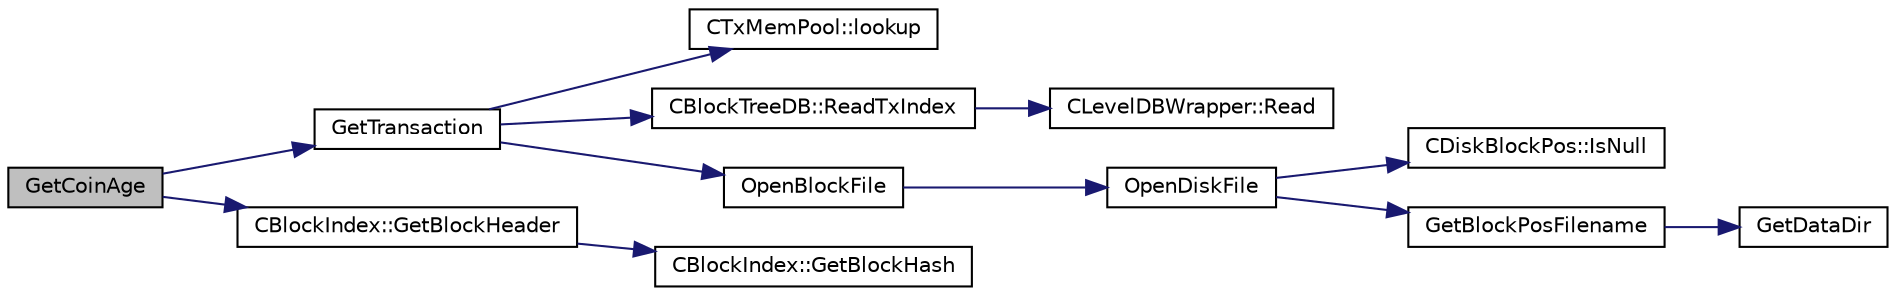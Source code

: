 digraph "GetCoinAge"
{
  edge [fontname="Helvetica",fontsize="10",labelfontname="Helvetica",labelfontsize="10"];
  node [fontname="Helvetica",fontsize="10",shape=record];
  rankdir="LR";
  Node593 [label="GetCoinAge",height=0.2,width=0.4,color="black", fillcolor="grey75", style="filled", fontcolor="black"];
  Node593 -> Node594 [color="midnightblue",fontsize="10",style="solid",fontname="Helvetica"];
  Node594 [label="GetTransaction",height=0.2,width=0.4,color="black", fillcolor="white", style="filled",URL="$main_8cpp.html#a044ae412844f02db690466dd24d9bb71",tooltip="Return transaction in tx, and if it was found inside a block, its hash is placed in hashBlock..."];
  Node594 -> Node595 [color="midnightblue",fontsize="10",style="solid",fontname="Helvetica"];
  Node595 [label="CTxMemPool::lookup",height=0.2,width=0.4,color="black", fillcolor="white", style="filled",URL="$class_c_tx_mem_pool.html#ad6d9966cdeb4b6586f7186e709b4e77e"];
  Node594 -> Node596 [color="midnightblue",fontsize="10",style="solid",fontname="Helvetica"];
  Node596 [label="CBlockTreeDB::ReadTxIndex",height=0.2,width=0.4,color="black", fillcolor="white", style="filled",URL="$class_c_block_tree_d_b.html#a74383427266d627e84c2d0c8e21e03c7"];
  Node596 -> Node597 [color="midnightblue",fontsize="10",style="solid",fontname="Helvetica"];
  Node597 [label="CLevelDBWrapper::Read",height=0.2,width=0.4,color="black", fillcolor="white", style="filled",URL="$class_c_level_d_b_wrapper.html#a0cb51d3b8f042641b2d0aa76c3185527"];
  Node594 -> Node598 [color="midnightblue",fontsize="10",style="solid",fontname="Helvetica"];
  Node598 [label="OpenBlockFile",height=0.2,width=0.4,color="black", fillcolor="white", style="filled",URL="$main_8cpp.html#a0d81388930a4ccb6a69b9abdd1ef5097",tooltip="Open a block file (blk?????.dat) "];
  Node598 -> Node599 [color="midnightblue",fontsize="10",style="solid",fontname="Helvetica"];
  Node599 [label="OpenDiskFile",height=0.2,width=0.4,color="black", fillcolor="white", style="filled",URL="$main_8cpp.html#ab15fc61f1d9596ad0aca703ff2c74635"];
  Node599 -> Node600 [color="midnightblue",fontsize="10",style="solid",fontname="Helvetica"];
  Node600 [label="CDiskBlockPos::IsNull",height=0.2,width=0.4,color="black", fillcolor="white", style="filled",URL="$struct_c_disk_block_pos.html#a7dd98fe3f5372d358df61db31899b0af"];
  Node599 -> Node601 [color="midnightblue",fontsize="10",style="solid",fontname="Helvetica"];
  Node601 [label="GetBlockPosFilename",height=0.2,width=0.4,color="black", fillcolor="white", style="filled",URL="$main_8cpp.html#a2f26f074aac584c3398de1dcdac59de9",tooltip="Translation to a filesystem path. "];
  Node601 -> Node602 [color="midnightblue",fontsize="10",style="solid",fontname="Helvetica"];
  Node602 [label="GetDataDir",height=0.2,width=0.4,color="black", fillcolor="white", style="filled",URL="$util_8cpp.html#ab83866a054745d4b30a3948a1b44beba"];
  Node593 -> Node603 [color="midnightblue",fontsize="10",style="solid",fontname="Helvetica"];
  Node603 [label="CBlockIndex::GetBlockHeader",height=0.2,width=0.4,color="black", fillcolor="white", style="filled",URL="$class_c_block_index.html#a29df6a3c3195ff87c650348a27959fa2"];
  Node603 -> Node604 [color="midnightblue",fontsize="10",style="solid",fontname="Helvetica"];
  Node604 [label="CBlockIndex::GetBlockHash",height=0.2,width=0.4,color="black", fillcolor="white", style="filled",URL="$class_c_block_index.html#a98490a2788c65cdd6ae9002b004dd74c"];
}
